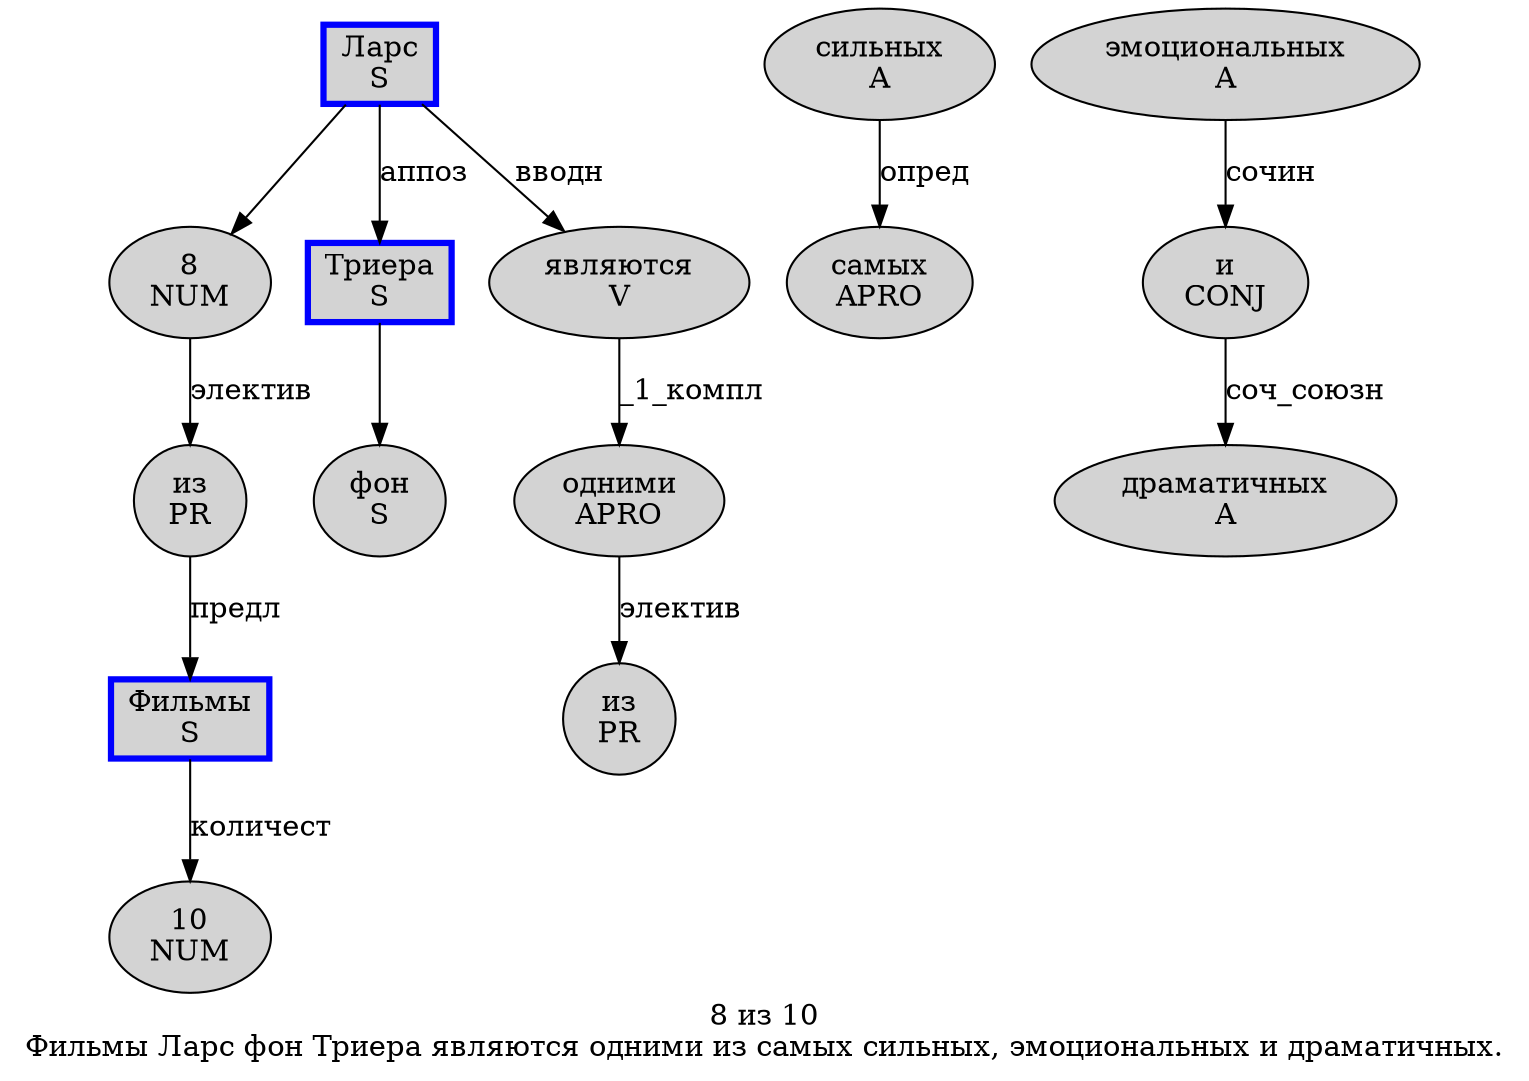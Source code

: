 digraph SENTENCE_731 {
	graph [label="8 из 10
Фильмы Ларс фон Триера являются одними из самых сильных, эмоциональных и драматичных."]
	node [style=filled]
		0 [label="8
NUM" color="" fillcolor=lightgray penwidth=1 shape=ellipse]
		1 [label="из
PR" color="" fillcolor=lightgray penwidth=1 shape=ellipse]
		2 [label="10
NUM" color="" fillcolor=lightgray penwidth=1 shape=ellipse]
		3 [label="Фильмы
S" color=blue fillcolor=lightgray penwidth=3 shape=box]
		4 [label="Ларс
S" color=blue fillcolor=lightgray penwidth=3 shape=box]
		5 [label="фон
S" color="" fillcolor=lightgray penwidth=1 shape=ellipse]
		6 [label="Триера
S" color=blue fillcolor=lightgray penwidth=3 shape=box]
		7 [label="являются
V" color="" fillcolor=lightgray penwidth=1 shape=ellipse]
		8 [label="одними
APRO" color="" fillcolor=lightgray penwidth=1 shape=ellipse]
		9 [label="из
PR" color="" fillcolor=lightgray penwidth=1 shape=ellipse]
		10 [label="самых
APRO" color="" fillcolor=lightgray penwidth=1 shape=ellipse]
		11 [label="сильных
A" color="" fillcolor=lightgray penwidth=1 shape=ellipse]
		13 [label="эмоциональных
A" color="" fillcolor=lightgray penwidth=1 shape=ellipse]
		14 [label="и
CONJ" color="" fillcolor=lightgray penwidth=1 shape=ellipse]
		15 [label="драматичных
A" color="" fillcolor=lightgray penwidth=1 shape=ellipse]
			1 -> 3 [label="предл"]
			14 -> 15 [label="соч_союзн"]
			6 -> 5
			4 -> 0
			4 -> 6 [label="аппоз"]
			4 -> 7 [label="вводн"]
			3 -> 2 [label="количест"]
			0 -> 1 [label="электив"]
			7 -> 8 [label="_1_компл"]
			13 -> 14 [label="сочин"]
			8 -> 9 [label="электив"]
			11 -> 10 [label="опред"]
}